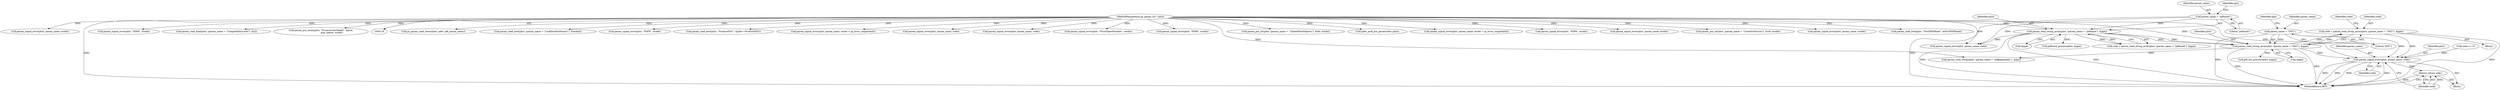 digraph "0_ghostscript_c3476dde7743761a4e1d39a631716199b696b880@API" {
"1000204" [label="(Call,code = param_read_string_array(plist, (param_name = \"DSC\"), &ppa))"];
"1000206" [label="(Call,param_read_string_array(plist, (param_name = \"DSC\"), &ppa))"];
"1000162" [label="(Call,param_read_string_array(plist, (param_name = \"pdfmark\"), &ppa))"];
"1000121" [label="(MethodParameterIn,gs_param_list * plist)"];
"1000164" [label="(Call,param_name = \"pdfmark\")"];
"1000208" [label="(Call,param_name = \"DSC\")"];
"1000240" [label="(Call,param_signal_error(plist, param_name, code))"];
"1000244" [label="(Return,return code;)"];
"1000241" [label="(Identifier,plist)"];
"1000551" [label="(Call,gs_param_read_items(plist, pdev, pdf_param_items))"];
"1000157" [label="(Block,)"];
"1000160" [label="(Call,code = param_read_string_array(plist, (param_name = \"pdfmark\"), &ppa))"];
"1000166" [label="(Literal,\"pdfmark\")"];
"1000167" [label="(Call,&ppa)"];
"1000214" [label="(Identifier,code)"];
"1000317" [label="(Call,param_read_bool(plist, (param_name = \"LockDistillerParams\"), &locked))"];
"1000165" [label="(Identifier,param_name)"];
"1000206" [label="(Call,param_read_string_array(plist, (param_name = \"DSC\"), &ppa))"];
"1000794" [label="(Call,param_signal_error(plist, \"PDFX\", ecode))"];
"1000229" [label="(Call,pdf_dsc_process(pdev, &ppa))"];
"1000245" [label="(Identifier,code)"];
"1000698" [label="(Call,param_read_bool(plist, \"ProduceDSC\", &pdev->ProduceDSC))"];
"1000204" [label="(Call,code = param_read_string_array(plist, (param_name = \"DSC\"), &ppa))"];
"1000240" [label="(Call,param_signal_error(plist, param_name, code))"];
"1000243" [label="(Identifier,code)"];
"1000215" [label="(Block,)"];
"1000391" [label="(Call,param_signal_error(plist, param_name, ecode = gs_error_rangecheck))"];
"1000707" [label="(Call,param_signal_error(plist, param_name, code))"];
"1001551" [label="(MethodReturn,RET)"];
"1000196" [label="(Call,param_signal_error(plist, param_name, code))"];
"1000212" [label="(Identifier,ppa)"];
"1000234" [label="(Call,code >= 0)"];
"1000307" [label="(Call,param_signal_error(plist, param_name, code))"];
"1000647" [label="(Call,param_signal_error(plist, \"FirstObjectNumber\", ecode))"];
"1000814" [label="(Call,param_signal_error(plist, \"PDFA\", ecode))"];
"1000209" [label="(Identifier,param_name)"];
"1000164" [label="(Call,param_name = \"pdfmark\")"];
"1000163" [label="(Identifier,plist)"];
"1000207" [label="(Identifier,plist)"];
"1000339" [label="(Call,param_put_int(plist, (param_name = \".EmbedFontObjects\"), &efo, ecode))"];
"1000959" [label="(Call,gdev_psdf_put_params(dev, plist))"];
"1000359" [label="(Call,param_signal_error(plist, param_name, ecode = gs_error_rangecheck))"];
"1000728" [label="(Call,param_signal_error(plist, \"PDFA\", ecode))"];
"1000185" [label="(Call,pdfmark_process(pdev, &ppa))"];
"1000208" [label="(Call,param_name = \"DSC\")"];
"1000244" [label="(Return,return code;)"];
"1000205" [label="(Identifier,code)"];
"1000328" [label="(Call,param_signal_error(plist, param_name, ecode))"];
"1000372" [label="(Call,param_put_int(plist, (param_name = \"CoreDistVersion\"), &cdv, ecode))"];
"1000412" [label="(Call,param_signal_error(plist, param_name, ecode))"];
"1000242" [label="(Identifier,param_name)"];
"1000121" [label="(MethodParameterIn,gs_param_list * plist)"];
"1000168" [label="(Identifier,ppa)"];
"1000563" [label="(Call,param_read_bool(plist, \"ForOPDFRead\", &ForOPDFRead))"];
"1000351" [label="(Call,param_signal_error(plist, param_name, ecode))"];
"1000250" [label="(Call,param_read_string(plist, (param_name = \"pdfpagelabels\"), &pps))"];
"1000776" [label="(Call,param_signal_error(plist, \"PDFA\", ecode))"];
"1000162" [label="(Call,param_read_string_array(plist, (param_name = \"pdfmark\"), &ppa))"];
"1000400" [label="(Call,param_read_float(plist, (param_name = \"CompatibilityLevel\"), &cl))"];
"1000210" [label="(Literal,\"DSC\")"];
"1000660" [label="(Call,param_put_enum(plist, \"ProcessColorModel\", &pcm,\n                               pcm_names, ecode))"];
"1000211" [label="(Call,&ppa)"];
"1000204" -> "1000157"  [label="AST: "];
"1000204" -> "1000206"  [label="CFG: "];
"1000205" -> "1000204"  [label="AST: "];
"1000206" -> "1000204"  [label="AST: "];
"1000214" -> "1000204"  [label="CFG: "];
"1000204" -> "1001551"  [label="DDG: "];
"1000206" -> "1000204"  [label="DDG: "];
"1000206" -> "1000204"  [label="DDG: "];
"1000204" -> "1000240"  [label="DDG: "];
"1000206" -> "1000211"  [label="CFG: "];
"1000207" -> "1000206"  [label="AST: "];
"1000208" -> "1000206"  [label="AST: "];
"1000211" -> "1000206"  [label="AST: "];
"1000206" -> "1001551"  [label="DDG: "];
"1000206" -> "1001551"  [label="DDG: "];
"1000162" -> "1000206"  [label="DDG: "];
"1000162" -> "1000206"  [label="DDG: "];
"1000121" -> "1000206"  [label="DDG: "];
"1000208" -> "1000206"  [label="DDG: "];
"1000206" -> "1000229"  [label="DDG: "];
"1000206" -> "1000240"  [label="DDG: "];
"1000206" -> "1000250"  [label="DDG: "];
"1000162" -> "1000160"  [label="AST: "];
"1000162" -> "1000167"  [label="CFG: "];
"1000163" -> "1000162"  [label="AST: "];
"1000164" -> "1000162"  [label="AST: "];
"1000167" -> "1000162"  [label="AST: "];
"1000160" -> "1000162"  [label="CFG: "];
"1000162" -> "1001551"  [label="DDG: "];
"1000162" -> "1001551"  [label="DDG: "];
"1000162" -> "1000160"  [label="DDG: "];
"1000162" -> "1000160"  [label="DDG: "];
"1000121" -> "1000162"  [label="DDG: "];
"1000164" -> "1000162"  [label="DDG: "];
"1000162" -> "1000185"  [label="DDG: "];
"1000162" -> "1000196"  [label="DDG: "];
"1000121" -> "1000118"  [label="AST: "];
"1000121" -> "1001551"  [label="DDG: "];
"1000121" -> "1000196"  [label="DDG: "];
"1000121" -> "1000240"  [label="DDG: "];
"1000121" -> "1000250"  [label="DDG: "];
"1000121" -> "1000307"  [label="DDG: "];
"1000121" -> "1000317"  [label="DDG: "];
"1000121" -> "1000328"  [label="DDG: "];
"1000121" -> "1000339"  [label="DDG: "];
"1000121" -> "1000351"  [label="DDG: "];
"1000121" -> "1000359"  [label="DDG: "];
"1000121" -> "1000372"  [label="DDG: "];
"1000121" -> "1000391"  [label="DDG: "];
"1000121" -> "1000400"  [label="DDG: "];
"1000121" -> "1000412"  [label="DDG: "];
"1000121" -> "1000551"  [label="DDG: "];
"1000121" -> "1000563"  [label="DDG: "];
"1000121" -> "1000647"  [label="DDG: "];
"1000121" -> "1000660"  [label="DDG: "];
"1000121" -> "1000698"  [label="DDG: "];
"1000121" -> "1000707"  [label="DDG: "];
"1000121" -> "1000728"  [label="DDG: "];
"1000121" -> "1000776"  [label="DDG: "];
"1000121" -> "1000794"  [label="DDG: "];
"1000121" -> "1000814"  [label="DDG: "];
"1000121" -> "1000959"  [label="DDG: "];
"1000164" -> "1000166"  [label="CFG: "];
"1000165" -> "1000164"  [label="AST: "];
"1000166" -> "1000164"  [label="AST: "];
"1000168" -> "1000164"  [label="CFG: "];
"1000164" -> "1001551"  [label="DDG: "];
"1000164" -> "1000196"  [label="DDG: "];
"1000208" -> "1000210"  [label="CFG: "];
"1000209" -> "1000208"  [label="AST: "];
"1000210" -> "1000208"  [label="AST: "];
"1000212" -> "1000208"  [label="CFG: "];
"1000208" -> "1001551"  [label="DDG: "];
"1000208" -> "1000240"  [label="DDG: "];
"1000240" -> "1000215"  [label="AST: "];
"1000240" -> "1000243"  [label="CFG: "];
"1000241" -> "1000240"  [label="AST: "];
"1000242" -> "1000240"  [label="AST: "];
"1000243" -> "1000240"  [label="AST: "];
"1000245" -> "1000240"  [label="CFG: "];
"1000240" -> "1001551"  [label="DDG: "];
"1000240" -> "1001551"  [label="DDG: "];
"1000240" -> "1001551"  [label="DDG: "];
"1000240" -> "1001551"  [label="DDG: "];
"1000234" -> "1000240"  [label="DDG: "];
"1000240" -> "1000244"  [label="DDG: "];
"1000244" -> "1000215"  [label="AST: "];
"1000244" -> "1000245"  [label="CFG: "];
"1000245" -> "1000244"  [label="AST: "];
"1001551" -> "1000244"  [label="CFG: "];
"1000244" -> "1001551"  [label="DDG: "];
"1000245" -> "1000244"  [label="DDG: "];
}
